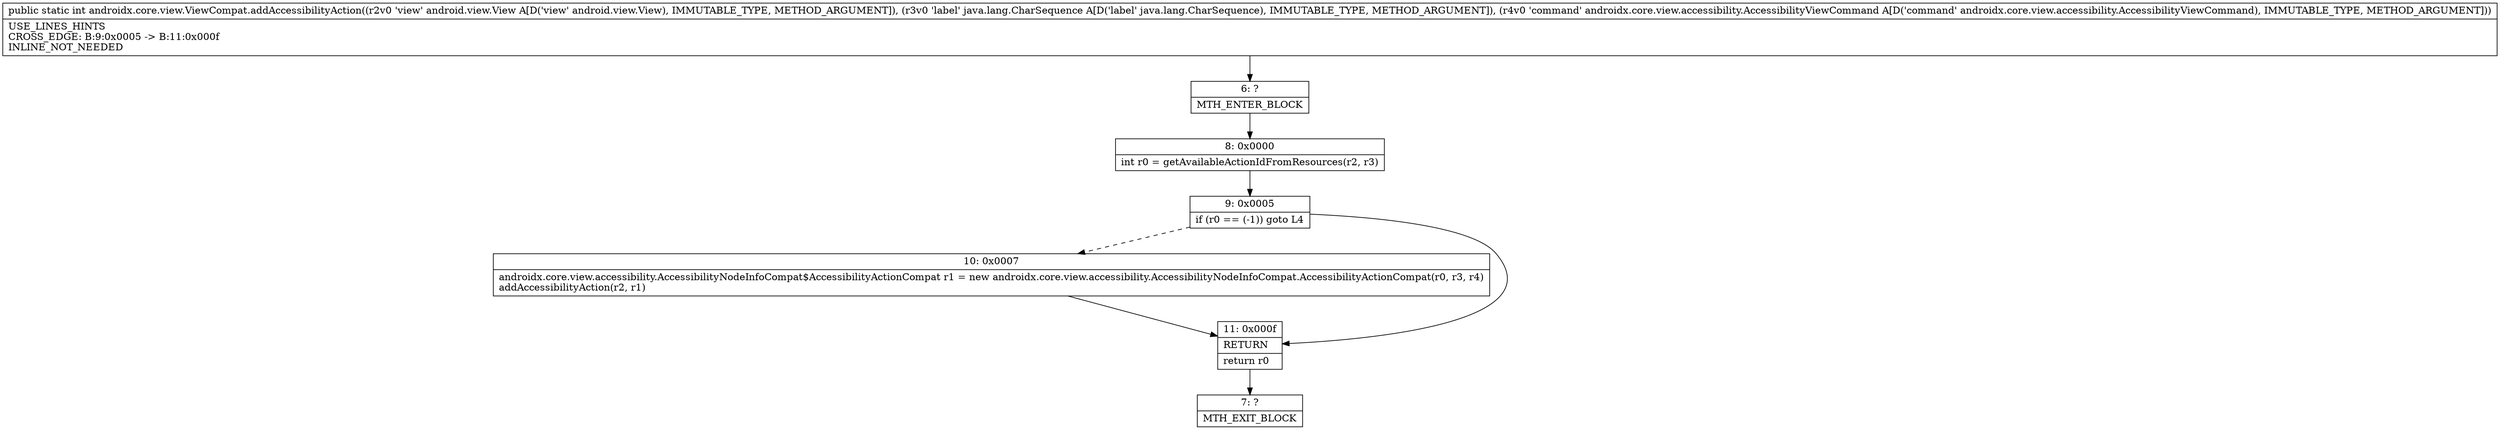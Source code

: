 digraph "CFG forandroidx.core.view.ViewCompat.addAccessibilityAction(Landroid\/view\/View;Ljava\/lang\/CharSequence;Landroidx\/core\/view\/accessibility\/AccessibilityViewCommand;)I" {
Node_6 [shape=record,label="{6\:\ ?|MTH_ENTER_BLOCK\l}"];
Node_8 [shape=record,label="{8\:\ 0x0000|int r0 = getAvailableActionIdFromResources(r2, r3)\l}"];
Node_9 [shape=record,label="{9\:\ 0x0005|if (r0 == (\-1)) goto L4\l}"];
Node_10 [shape=record,label="{10\:\ 0x0007|androidx.core.view.accessibility.AccessibilityNodeInfoCompat$AccessibilityActionCompat r1 = new androidx.core.view.accessibility.AccessibilityNodeInfoCompat.AccessibilityActionCompat(r0, r3, r4)\laddAccessibilityAction(r2, r1)\l}"];
Node_11 [shape=record,label="{11\:\ 0x000f|RETURN\l|return r0\l}"];
Node_7 [shape=record,label="{7\:\ ?|MTH_EXIT_BLOCK\l}"];
MethodNode[shape=record,label="{public static int androidx.core.view.ViewCompat.addAccessibilityAction((r2v0 'view' android.view.View A[D('view' android.view.View), IMMUTABLE_TYPE, METHOD_ARGUMENT]), (r3v0 'label' java.lang.CharSequence A[D('label' java.lang.CharSequence), IMMUTABLE_TYPE, METHOD_ARGUMENT]), (r4v0 'command' androidx.core.view.accessibility.AccessibilityViewCommand A[D('command' androidx.core.view.accessibility.AccessibilityViewCommand), IMMUTABLE_TYPE, METHOD_ARGUMENT]))  | USE_LINES_HINTS\lCROSS_EDGE: B:9:0x0005 \-\> B:11:0x000f\lINLINE_NOT_NEEDED\l}"];
MethodNode -> Node_6;Node_6 -> Node_8;
Node_8 -> Node_9;
Node_9 -> Node_10[style=dashed];
Node_9 -> Node_11;
Node_10 -> Node_11;
Node_11 -> Node_7;
}

